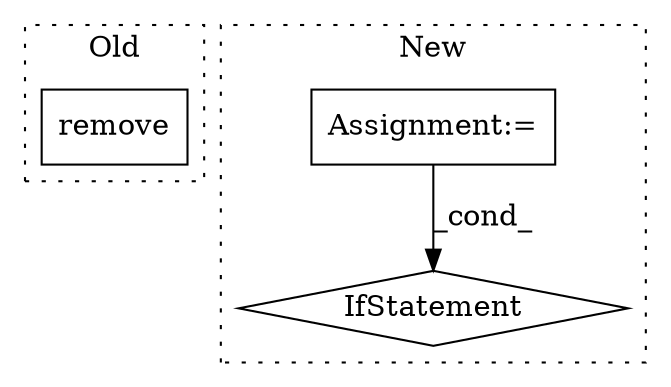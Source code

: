digraph G {
subgraph cluster0 {
1 [label="remove" a="32" s="4099,4120" l="7,1" shape="box"];
label = "Old";
style="dotted";
}
subgraph cluster1 {
2 [label="IfStatement" a="25" s="4843,4862" l="4,2" shape="diamond"];
3 [label="Assignment:=" a="7" s="4360" l="1" shape="box"];
label = "New";
style="dotted";
}
3 -> 2 [label="_cond_"];
}